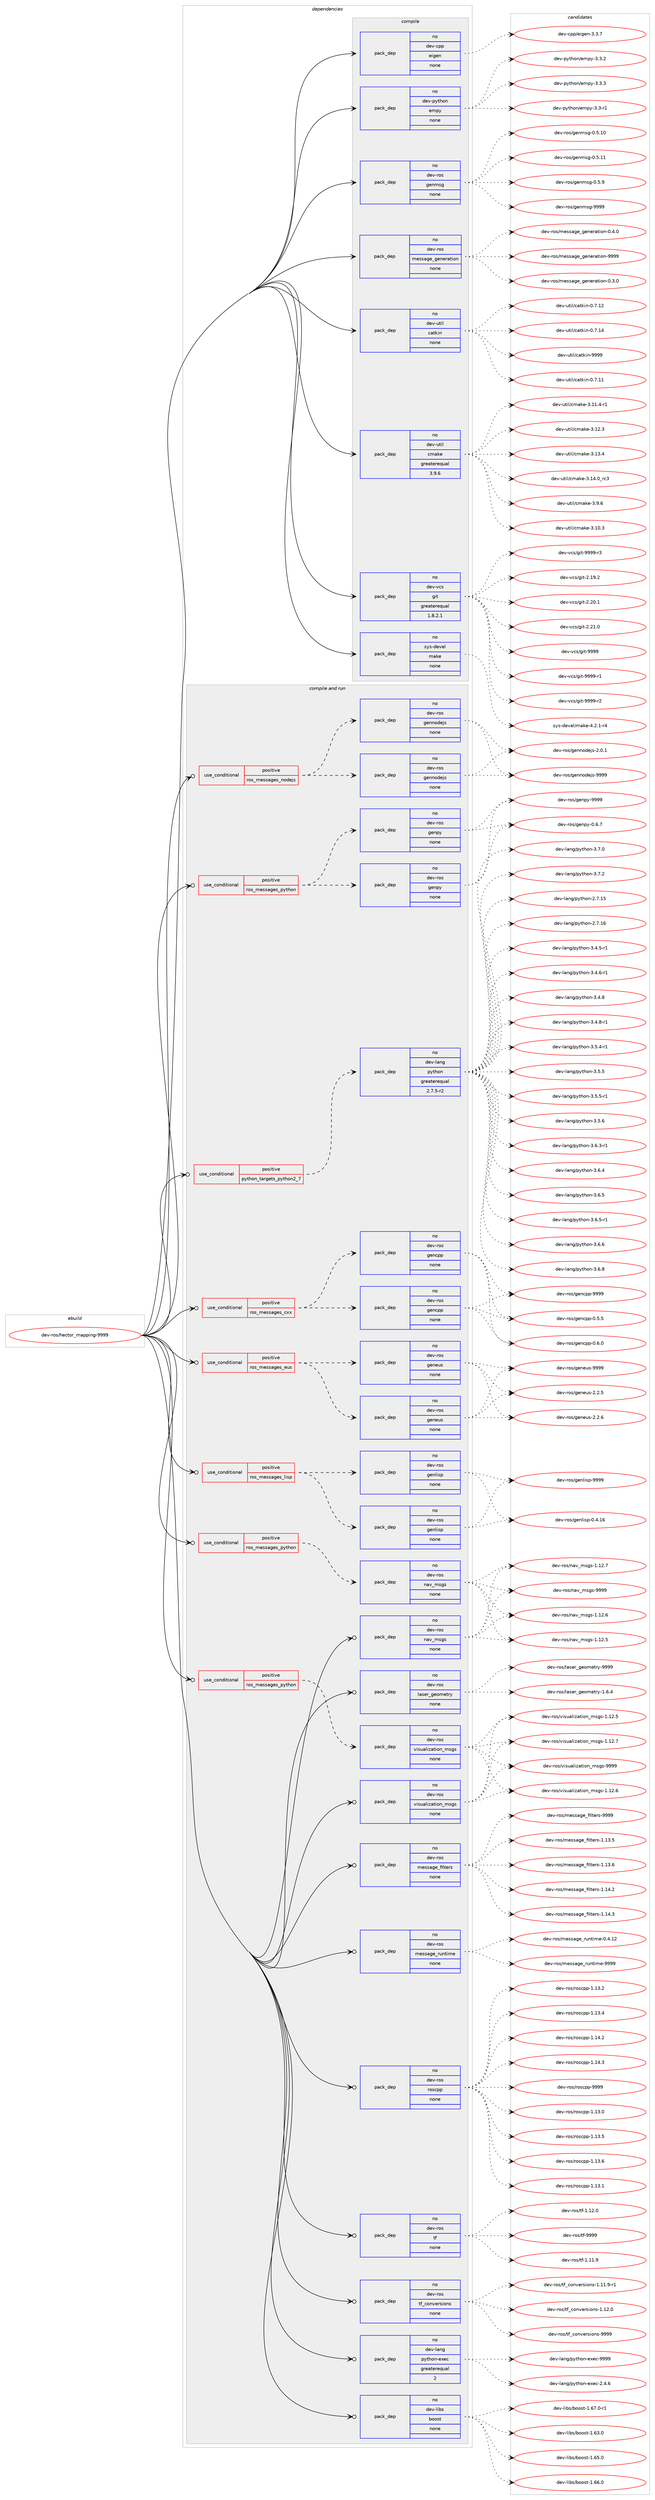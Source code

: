 digraph prolog {

# *************
# Graph options
# *************

newrank=true;
concentrate=true;
compound=true;
graph [rankdir=LR,fontname=Helvetica,fontsize=10,ranksep=1.5];#, ranksep=2.5, nodesep=0.2];
edge  [arrowhead=vee];
node  [fontname=Helvetica,fontsize=10];

# **********
# The ebuild
# **********

subgraph cluster_leftcol {
color=gray;
rank=same;
label=<<i>ebuild</i>>;
id [label="dev-ros/hector_mapping-9999", color=red, width=4, href="../dev-ros/hector_mapping-9999.svg"];
}

# ****************
# The dependencies
# ****************

subgraph cluster_midcol {
color=gray;
label=<<i>dependencies</i>>;
subgraph cluster_compile {
fillcolor="#eeeeee";
style=filled;
label=<<i>compile</i>>;
subgraph pack1045070 {
dependency1457107 [label=<<TABLE BORDER="0" CELLBORDER="1" CELLSPACING="0" CELLPADDING="4" WIDTH="220"><TR><TD ROWSPAN="6" CELLPADDING="30">pack_dep</TD></TR><TR><TD WIDTH="110">no</TD></TR><TR><TD>dev-cpp</TD></TR><TR><TD>eigen</TD></TR><TR><TD>none</TD></TR><TR><TD></TD></TR></TABLE>>, shape=none, color=blue];
}
id:e -> dependency1457107:w [weight=20,style="solid",arrowhead="vee"];
subgraph pack1045071 {
dependency1457108 [label=<<TABLE BORDER="0" CELLBORDER="1" CELLSPACING="0" CELLPADDING="4" WIDTH="220"><TR><TD ROWSPAN="6" CELLPADDING="30">pack_dep</TD></TR><TR><TD WIDTH="110">no</TD></TR><TR><TD>dev-python</TD></TR><TR><TD>empy</TD></TR><TR><TD>none</TD></TR><TR><TD></TD></TR></TABLE>>, shape=none, color=blue];
}
id:e -> dependency1457108:w [weight=20,style="solid",arrowhead="vee"];
subgraph pack1045072 {
dependency1457109 [label=<<TABLE BORDER="0" CELLBORDER="1" CELLSPACING="0" CELLPADDING="4" WIDTH="220"><TR><TD ROWSPAN="6" CELLPADDING="30">pack_dep</TD></TR><TR><TD WIDTH="110">no</TD></TR><TR><TD>dev-ros</TD></TR><TR><TD>genmsg</TD></TR><TR><TD>none</TD></TR><TR><TD></TD></TR></TABLE>>, shape=none, color=blue];
}
id:e -> dependency1457109:w [weight=20,style="solid",arrowhead="vee"];
subgraph pack1045073 {
dependency1457110 [label=<<TABLE BORDER="0" CELLBORDER="1" CELLSPACING="0" CELLPADDING="4" WIDTH="220"><TR><TD ROWSPAN="6" CELLPADDING="30">pack_dep</TD></TR><TR><TD WIDTH="110">no</TD></TR><TR><TD>dev-ros</TD></TR><TR><TD>message_generation</TD></TR><TR><TD>none</TD></TR><TR><TD></TD></TR></TABLE>>, shape=none, color=blue];
}
id:e -> dependency1457110:w [weight=20,style="solid",arrowhead="vee"];
subgraph pack1045074 {
dependency1457111 [label=<<TABLE BORDER="0" CELLBORDER="1" CELLSPACING="0" CELLPADDING="4" WIDTH="220"><TR><TD ROWSPAN="6" CELLPADDING="30">pack_dep</TD></TR><TR><TD WIDTH="110">no</TD></TR><TR><TD>dev-util</TD></TR><TR><TD>catkin</TD></TR><TR><TD>none</TD></TR><TR><TD></TD></TR></TABLE>>, shape=none, color=blue];
}
id:e -> dependency1457111:w [weight=20,style="solid",arrowhead="vee"];
subgraph pack1045075 {
dependency1457112 [label=<<TABLE BORDER="0" CELLBORDER="1" CELLSPACING="0" CELLPADDING="4" WIDTH="220"><TR><TD ROWSPAN="6" CELLPADDING="30">pack_dep</TD></TR><TR><TD WIDTH="110">no</TD></TR><TR><TD>dev-util</TD></TR><TR><TD>cmake</TD></TR><TR><TD>greaterequal</TD></TR><TR><TD>3.9.6</TD></TR></TABLE>>, shape=none, color=blue];
}
id:e -> dependency1457112:w [weight=20,style="solid",arrowhead="vee"];
subgraph pack1045076 {
dependency1457113 [label=<<TABLE BORDER="0" CELLBORDER="1" CELLSPACING="0" CELLPADDING="4" WIDTH="220"><TR><TD ROWSPAN="6" CELLPADDING="30">pack_dep</TD></TR><TR><TD WIDTH="110">no</TD></TR><TR><TD>dev-vcs</TD></TR><TR><TD>git</TD></TR><TR><TD>greaterequal</TD></TR><TR><TD>1.8.2.1</TD></TR></TABLE>>, shape=none, color=blue];
}
id:e -> dependency1457113:w [weight=20,style="solid",arrowhead="vee"];
subgraph pack1045077 {
dependency1457114 [label=<<TABLE BORDER="0" CELLBORDER="1" CELLSPACING="0" CELLPADDING="4" WIDTH="220"><TR><TD ROWSPAN="6" CELLPADDING="30">pack_dep</TD></TR><TR><TD WIDTH="110">no</TD></TR><TR><TD>sys-devel</TD></TR><TR><TD>make</TD></TR><TR><TD>none</TD></TR><TR><TD></TD></TR></TABLE>>, shape=none, color=blue];
}
id:e -> dependency1457114:w [weight=20,style="solid",arrowhead="vee"];
}
subgraph cluster_compileandrun {
fillcolor="#eeeeee";
style=filled;
label=<<i>compile and run</i>>;
subgraph cond388647 {
dependency1457115 [label=<<TABLE BORDER="0" CELLBORDER="1" CELLSPACING="0" CELLPADDING="4"><TR><TD ROWSPAN="3" CELLPADDING="10">use_conditional</TD></TR><TR><TD>positive</TD></TR><TR><TD>python_targets_python2_7</TD></TR></TABLE>>, shape=none, color=red];
subgraph pack1045078 {
dependency1457116 [label=<<TABLE BORDER="0" CELLBORDER="1" CELLSPACING="0" CELLPADDING="4" WIDTH="220"><TR><TD ROWSPAN="6" CELLPADDING="30">pack_dep</TD></TR><TR><TD WIDTH="110">no</TD></TR><TR><TD>dev-lang</TD></TR><TR><TD>python</TD></TR><TR><TD>greaterequal</TD></TR><TR><TD>2.7.5-r2</TD></TR></TABLE>>, shape=none, color=blue];
}
dependency1457115:e -> dependency1457116:w [weight=20,style="dashed",arrowhead="vee"];
}
id:e -> dependency1457115:w [weight=20,style="solid",arrowhead="odotvee"];
subgraph cond388648 {
dependency1457117 [label=<<TABLE BORDER="0" CELLBORDER="1" CELLSPACING="0" CELLPADDING="4"><TR><TD ROWSPAN="3" CELLPADDING="10">use_conditional</TD></TR><TR><TD>positive</TD></TR><TR><TD>ros_messages_cxx</TD></TR></TABLE>>, shape=none, color=red];
subgraph pack1045079 {
dependency1457118 [label=<<TABLE BORDER="0" CELLBORDER="1" CELLSPACING="0" CELLPADDING="4" WIDTH="220"><TR><TD ROWSPAN="6" CELLPADDING="30">pack_dep</TD></TR><TR><TD WIDTH="110">no</TD></TR><TR><TD>dev-ros</TD></TR><TR><TD>gencpp</TD></TR><TR><TD>none</TD></TR><TR><TD></TD></TR></TABLE>>, shape=none, color=blue];
}
dependency1457117:e -> dependency1457118:w [weight=20,style="dashed",arrowhead="vee"];
subgraph pack1045080 {
dependency1457119 [label=<<TABLE BORDER="0" CELLBORDER="1" CELLSPACING="0" CELLPADDING="4" WIDTH="220"><TR><TD ROWSPAN="6" CELLPADDING="30">pack_dep</TD></TR><TR><TD WIDTH="110">no</TD></TR><TR><TD>dev-ros</TD></TR><TR><TD>gencpp</TD></TR><TR><TD>none</TD></TR><TR><TD></TD></TR></TABLE>>, shape=none, color=blue];
}
dependency1457117:e -> dependency1457119:w [weight=20,style="dashed",arrowhead="vee"];
}
id:e -> dependency1457117:w [weight=20,style="solid",arrowhead="odotvee"];
subgraph cond388649 {
dependency1457120 [label=<<TABLE BORDER="0" CELLBORDER="1" CELLSPACING="0" CELLPADDING="4"><TR><TD ROWSPAN="3" CELLPADDING="10">use_conditional</TD></TR><TR><TD>positive</TD></TR><TR><TD>ros_messages_eus</TD></TR></TABLE>>, shape=none, color=red];
subgraph pack1045081 {
dependency1457121 [label=<<TABLE BORDER="0" CELLBORDER="1" CELLSPACING="0" CELLPADDING="4" WIDTH="220"><TR><TD ROWSPAN="6" CELLPADDING="30">pack_dep</TD></TR><TR><TD WIDTH="110">no</TD></TR><TR><TD>dev-ros</TD></TR><TR><TD>geneus</TD></TR><TR><TD>none</TD></TR><TR><TD></TD></TR></TABLE>>, shape=none, color=blue];
}
dependency1457120:e -> dependency1457121:w [weight=20,style="dashed",arrowhead="vee"];
subgraph pack1045082 {
dependency1457122 [label=<<TABLE BORDER="0" CELLBORDER="1" CELLSPACING="0" CELLPADDING="4" WIDTH="220"><TR><TD ROWSPAN="6" CELLPADDING="30">pack_dep</TD></TR><TR><TD WIDTH="110">no</TD></TR><TR><TD>dev-ros</TD></TR><TR><TD>geneus</TD></TR><TR><TD>none</TD></TR><TR><TD></TD></TR></TABLE>>, shape=none, color=blue];
}
dependency1457120:e -> dependency1457122:w [weight=20,style="dashed",arrowhead="vee"];
}
id:e -> dependency1457120:w [weight=20,style="solid",arrowhead="odotvee"];
subgraph cond388650 {
dependency1457123 [label=<<TABLE BORDER="0" CELLBORDER="1" CELLSPACING="0" CELLPADDING="4"><TR><TD ROWSPAN="3" CELLPADDING="10">use_conditional</TD></TR><TR><TD>positive</TD></TR><TR><TD>ros_messages_lisp</TD></TR></TABLE>>, shape=none, color=red];
subgraph pack1045083 {
dependency1457124 [label=<<TABLE BORDER="0" CELLBORDER="1" CELLSPACING="0" CELLPADDING="4" WIDTH="220"><TR><TD ROWSPAN="6" CELLPADDING="30">pack_dep</TD></TR><TR><TD WIDTH="110">no</TD></TR><TR><TD>dev-ros</TD></TR><TR><TD>genlisp</TD></TR><TR><TD>none</TD></TR><TR><TD></TD></TR></TABLE>>, shape=none, color=blue];
}
dependency1457123:e -> dependency1457124:w [weight=20,style="dashed",arrowhead="vee"];
subgraph pack1045084 {
dependency1457125 [label=<<TABLE BORDER="0" CELLBORDER="1" CELLSPACING="0" CELLPADDING="4" WIDTH="220"><TR><TD ROWSPAN="6" CELLPADDING="30">pack_dep</TD></TR><TR><TD WIDTH="110">no</TD></TR><TR><TD>dev-ros</TD></TR><TR><TD>genlisp</TD></TR><TR><TD>none</TD></TR><TR><TD></TD></TR></TABLE>>, shape=none, color=blue];
}
dependency1457123:e -> dependency1457125:w [weight=20,style="dashed",arrowhead="vee"];
}
id:e -> dependency1457123:w [weight=20,style="solid",arrowhead="odotvee"];
subgraph cond388651 {
dependency1457126 [label=<<TABLE BORDER="0" CELLBORDER="1" CELLSPACING="0" CELLPADDING="4"><TR><TD ROWSPAN="3" CELLPADDING="10">use_conditional</TD></TR><TR><TD>positive</TD></TR><TR><TD>ros_messages_nodejs</TD></TR></TABLE>>, shape=none, color=red];
subgraph pack1045085 {
dependency1457127 [label=<<TABLE BORDER="0" CELLBORDER="1" CELLSPACING="0" CELLPADDING="4" WIDTH="220"><TR><TD ROWSPAN="6" CELLPADDING="30">pack_dep</TD></TR><TR><TD WIDTH="110">no</TD></TR><TR><TD>dev-ros</TD></TR><TR><TD>gennodejs</TD></TR><TR><TD>none</TD></TR><TR><TD></TD></TR></TABLE>>, shape=none, color=blue];
}
dependency1457126:e -> dependency1457127:w [weight=20,style="dashed",arrowhead="vee"];
subgraph pack1045086 {
dependency1457128 [label=<<TABLE BORDER="0" CELLBORDER="1" CELLSPACING="0" CELLPADDING="4" WIDTH="220"><TR><TD ROWSPAN="6" CELLPADDING="30">pack_dep</TD></TR><TR><TD WIDTH="110">no</TD></TR><TR><TD>dev-ros</TD></TR><TR><TD>gennodejs</TD></TR><TR><TD>none</TD></TR><TR><TD></TD></TR></TABLE>>, shape=none, color=blue];
}
dependency1457126:e -> dependency1457128:w [weight=20,style="dashed",arrowhead="vee"];
}
id:e -> dependency1457126:w [weight=20,style="solid",arrowhead="odotvee"];
subgraph cond388652 {
dependency1457129 [label=<<TABLE BORDER="0" CELLBORDER="1" CELLSPACING="0" CELLPADDING="4"><TR><TD ROWSPAN="3" CELLPADDING="10">use_conditional</TD></TR><TR><TD>positive</TD></TR><TR><TD>ros_messages_python</TD></TR></TABLE>>, shape=none, color=red];
subgraph pack1045087 {
dependency1457130 [label=<<TABLE BORDER="0" CELLBORDER="1" CELLSPACING="0" CELLPADDING="4" WIDTH="220"><TR><TD ROWSPAN="6" CELLPADDING="30">pack_dep</TD></TR><TR><TD WIDTH="110">no</TD></TR><TR><TD>dev-ros</TD></TR><TR><TD>genpy</TD></TR><TR><TD>none</TD></TR><TR><TD></TD></TR></TABLE>>, shape=none, color=blue];
}
dependency1457129:e -> dependency1457130:w [weight=20,style="dashed",arrowhead="vee"];
subgraph pack1045088 {
dependency1457131 [label=<<TABLE BORDER="0" CELLBORDER="1" CELLSPACING="0" CELLPADDING="4" WIDTH="220"><TR><TD ROWSPAN="6" CELLPADDING="30">pack_dep</TD></TR><TR><TD WIDTH="110">no</TD></TR><TR><TD>dev-ros</TD></TR><TR><TD>genpy</TD></TR><TR><TD>none</TD></TR><TR><TD></TD></TR></TABLE>>, shape=none, color=blue];
}
dependency1457129:e -> dependency1457131:w [weight=20,style="dashed",arrowhead="vee"];
}
id:e -> dependency1457129:w [weight=20,style="solid",arrowhead="odotvee"];
subgraph cond388653 {
dependency1457132 [label=<<TABLE BORDER="0" CELLBORDER="1" CELLSPACING="0" CELLPADDING="4"><TR><TD ROWSPAN="3" CELLPADDING="10">use_conditional</TD></TR><TR><TD>positive</TD></TR><TR><TD>ros_messages_python</TD></TR></TABLE>>, shape=none, color=red];
subgraph pack1045089 {
dependency1457133 [label=<<TABLE BORDER="0" CELLBORDER="1" CELLSPACING="0" CELLPADDING="4" WIDTH="220"><TR><TD ROWSPAN="6" CELLPADDING="30">pack_dep</TD></TR><TR><TD WIDTH="110">no</TD></TR><TR><TD>dev-ros</TD></TR><TR><TD>nav_msgs</TD></TR><TR><TD>none</TD></TR><TR><TD></TD></TR></TABLE>>, shape=none, color=blue];
}
dependency1457132:e -> dependency1457133:w [weight=20,style="dashed",arrowhead="vee"];
}
id:e -> dependency1457132:w [weight=20,style="solid",arrowhead="odotvee"];
subgraph cond388654 {
dependency1457134 [label=<<TABLE BORDER="0" CELLBORDER="1" CELLSPACING="0" CELLPADDING="4"><TR><TD ROWSPAN="3" CELLPADDING="10">use_conditional</TD></TR><TR><TD>positive</TD></TR><TR><TD>ros_messages_python</TD></TR></TABLE>>, shape=none, color=red];
subgraph pack1045090 {
dependency1457135 [label=<<TABLE BORDER="0" CELLBORDER="1" CELLSPACING="0" CELLPADDING="4" WIDTH="220"><TR><TD ROWSPAN="6" CELLPADDING="30">pack_dep</TD></TR><TR><TD WIDTH="110">no</TD></TR><TR><TD>dev-ros</TD></TR><TR><TD>visualization_msgs</TD></TR><TR><TD>none</TD></TR><TR><TD></TD></TR></TABLE>>, shape=none, color=blue];
}
dependency1457134:e -> dependency1457135:w [weight=20,style="dashed",arrowhead="vee"];
}
id:e -> dependency1457134:w [weight=20,style="solid",arrowhead="odotvee"];
subgraph pack1045091 {
dependency1457136 [label=<<TABLE BORDER="0" CELLBORDER="1" CELLSPACING="0" CELLPADDING="4" WIDTH="220"><TR><TD ROWSPAN="6" CELLPADDING="30">pack_dep</TD></TR><TR><TD WIDTH="110">no</TD></TR><TR><TD>dev-lang</TD></TR><TR><TD>python-exec</TD></TR><TR><TD>greaterequal</TD></TR><TR><TD>2</TD></TR></TABLE>>, shape=none, color=blue];
}
id:e -> dependency1457136:w [weight=20,style="solid",arrowhead="odotvee"];
subgraph pack1045092 {
dependency1457137 [label=<<TABLE BORDER="0" CELLBORDER="1" CELLSPACING="0" CELLPADDING="4" WIDTH="220"><TR><TD ROWSPAN="6" CELLPADDING="30">pack_dep</TD></TR><TR><TD WIDTH="110">no</TD></TR><TR><TD>dev-libs</TD></TR><TR><TD>boost</TD></TR><TR><TD>none</TD></TR><TR><TD></TD></TR></TABLE>>, shape=none, color=blue];
}
id:e -> dependency1457137:w [weight=20,style="solid",arrowhead="odotvee"];
subgraph pack1045093 {
dependency1457138 [label=<<TABLE BORDER="0" CELLBORDER="1" CELLSPACING="0" CELLPADDING="4" WIDTH="220"><TR><TD ROWSPAN="6" CELLPADDING="30">pack_dep</TD></TR><TR><TD WIDTH="110">no</TD></TR><TR><TD>dev-ros</TD></TR><TR><TD>laser_geometry</TD></TR><TR><TD>none</TD></TR><TR><TD></TD></TR></TABLE>>, shape=none, color=blue];
}
id:e -> dependency1457138:w [weight=20,style="solid",arrowhead="odotvee"];
subgraph pack1045094 {
dependency1457139 [label=<<TABLE BORDER="0" CELLBORDER="1" CELLSPACING="0" CELLPADDING="4" WIDTH="220"><TR><TD ROWSPAN="6" CELLPADDING="30">pack_dep</TD></TR><TR><TD WIDTH="110">no</TD></TR><TR><TD>dev-ros</TD></TR><TR><TD>message_filters</TD></TR><TR><TD>none</TD></TR><TR><TD></TD></TR></TABLE>>, shape=none, color=blue];
}
id:e -> dependency1457139:w [weight=20,style="solid",arrowhead="odotvee"];
subgraph pack1045095 {
dependency1457140 [label=<<TABLE BORDER="0" CELLBORDER="1" CELLSPACING="0" CELLPADDING="4" WIDTH="220"><TR><TD ROWSPAN="6" CELLPADDING="30">pack_dep</TD></TR><TR><TD WIDTH="110">no</TD></TR><TR><TD>dev-ros</TD></TR><TR><TD>message_runtime</TD></TR><TR><TD>none</TD></TR><TR><TD></TD></TR></TABLE>>, shape=none, color=blue];
}
id:e -> dependency1457140:w [weight=20,style="solid",arrowhead="odotvee"];
subgraph pack1045096 {
dependency1457141 [label=<<TABLE BORDER="0" CELLBORDER="1" CELLSPACING="0" CELLPADDING="4" WIDTH="220"><TR><TD ROWSPAN="6" CELLPADDING="30">pack_dep</TD></TR><TR><TD WIDTH="110">no</TD></TR><TR><TD>dev-ros</TD></TR><TR><TD>nav_msgs</TD></TR><TR><TD>none</TD></TR><TR><TD></TD></TR></TABLE>>, shape=none, color=blue];
}
id:e -> dependency1457141:w [weight=20,style="solid",arrowhead="odotvee"];
subgraph pack1045097 {
dependency1457142 [label=<<TABLE BORDER="0" CELLBORDER="1" CELLSPACING="0" CELLPADDING="4" WIDTH="220"><TR><TD ROWSPAN="6" CELLPADDING="30">pack_dep</TD></TR><TR><TD WIDTH="110">no</TD></TR><TR><TD>dev-ros</TD></TR><TR><TD>roscpp</TD></TR><TR><TD>none</TD></TR><TR><TD></TD></TR></TABLE>>, shape=none, color=blue];
}
id:e -> dependency1457142:w [weight=20,style="solid",arrowhead="odotvee"];
subgraph pack1045098 {
dependency1457143 [label=<<TABLE BORDER="0" CELLBORDER="1" CELLSPACING="0" CELLPADDING="4" WIDTH="220"><TR><TD ROWSPAN="6" CELLPADDING="30">pack_dep</TD></TR><TR><TD WIDTH="110">no</TD></TR><TR><TD>dev-ros</TD></TR><TR><TD>tf</TD></TR><TR><TD>none</TD></TR><TR><TD></TD></TR></TABLE>>, shape=none, color=blue];
}
id:e -> dependency1457143:w [weight=20,style="solid",arrowhead="odotvee"];
subgraph pack1045099 {
dependency1457144 [label=<<TABLE BORDER="0" CELLBORDER="1" CELLSPACING="0" CELLPADDING="4" WIDTH="220"><TR><TD ROWSPAN="6" CELLPADDING="30">pack_dep</TD></TR><TR><TD WIDTH="110">no</TD></TR><TR><TD>dev-ros</TD></TR><TR><TD>tf_conversions</TD></TR><TR><TD>none</TD></TR><TR><TD></TD></TR></TABLE>>, shape=none, color=blue];
}
id:e -> dependency1457144:w [weight=20,style="solid",arrowhead="odotvee"];
subgraph pack1045100 {
dependency1457145 [label=<<TABLE BORDER="0" CELLBORDER="1" CELLSPACING="0" CELLPADDING="4" WIDTH="220"><TR><TD ROWSPAN="6" CELLPADDING="30">pack_dep</TD></TR><TR><TD WIDTH="110">no</TD></TR><TR><TD>dev-ros</TD></TR><TR><TD>visualization_msgs</TD></TR><TR><TD>none</TD></TR><TR><TD></TD></TR></TABLE>>, shape=none, color=blue];
}
id:e -> dependency1457145:w [weight=20,style="solid",arrowhead="odotvee"];
}
subgraph cluster_run {
fillcolor="#eeeeee";
style=filled;
label=<<i>run</i>>;
}
}

# **************
# The candidates
# **************

subgraph cluster_choices {
rank=same;
color=gray;
label=<<i>candidates</i>>;

subgraph choice1045070 {
color=black;
nodesep=1;
choice100101118459911211247101105103101110455146514655 [label="dev-cpp/eigen-3.3.7", color=red, width=4,href="../dev-cpp/eigen-3.3.7.svg"];
dependency1457107:e -> choice100101118459911211247101105103101110455146514655:w [style=dotted,weight="100"];
}
subgraph choice1045071 {
color=black;
nodesep=1;
choice1001011184511212111610411111047101109112121455146514511449 [label="dev-python/empy-3.3-r1", color=red, width=4,href="../dev-python/empy-3.3-r1.svg"];
choice1001011184511212111610411111047101109112121455146514650 [label="dev-python/empy-3.3.2", color=red, width=4,href="../dev-python/empy-3.3.2.svg"];
choice1001011184511212111610411111047101109112121455146514651 [label="dev-python/empy-3.3.3", color=red, width=4,href="../dev-python/empy-3.3.3.svg"];
dependency1457108:e -> choice1001011184511212111610411111047101109112121455146514511449:w [style=dotted,weight="100"];
dependency1457108:e -> choice1001011184511212111610411111047101109112121455146514650:w [style=dotted,weight="100"];
dependency1457108:e -> choice1001011184511212111610411111047101109112121455146514651:w [style=dotted,weight="100"];
}
subgraph choice1045072 {
color=black;
nodesep=1;
choice100101118451141111154710310111010911510345484653464948 [label="dev-ros/genmsg-0.5.10", color=red, width=4,href="../dev-ros/genmsg-0.5.10.svg"];
choice100101118451141111154710310111010911510345484653464949 [label="dev-ros/genmsg-0.5.11", color=red, width=4,href="../dev-ros/genmsg-0.5.11.svg"];
choice1001011184511411111547103101110109115103454846534657 [label="dev-ros/genmsg-0.5.9", color=red, width=4,href="../dev-ros/genmsg-0.5.9.svg"];
choice10010111845114111115471031011101091151034557575757 [label="dev-ros/genmsg-9999", color=red, width=4,href="../dev-ros/genmsg-9999.svg"];
dependency1457109:e -> choice100101118451141111154710310111010911510345484653464948:w [style=dotted,weight="100"];
dependency1457109:e -> choice100101118451141111154710310111010911510345484653464949:w [style=dotted,weight="100"];
dependency1457109:e -> choice1001011184511411111547103101110109115103454846534657:w [style=dotted,weight="100"];
dependency1457109:e -> choice10010111845114111115471031011101091151034557575757:w [style=dotted,weight="100"];
}
subgraph choice1045073 {
color=black;
nodesep=1;
choice1001011184511411111547109101115115971031019510310111010111497116105111110454846514648 [label="dev-ros/message_generation-0.3.0", color=red, width=4,href="../dev-ros/message_generation-0.3.0.svg"];
choice1001011184511411111547109101115115971031019510310111010111497116105111110454846524648 [label="dev-ros/message_generation-0.4.0", color=red, width=4,href="../dev-ros/message_generation-0.4.0.svg"];
choice10010111845114111115471091011151159710310195103101110101114971161051111104557575757 [label="dev-ros/message_generation-9999", color=red, width=4,href="../dev-ros/message_generation-9999.svg"];
dependency1457110:e -> choice1001011184511411111547109101115115971031019510310111010111497116105111110454846514648:w [style=dotted,weight="100"];
dependency1457110:e -> choice1001011184511411111547109101115115971031019510310111010111497116105111110454846524648:w [style=dotted,weight="100"];
dependency1457110:e -> choice10010111845114111115471091011151159710310195103101110101114971161051111104557575757:w [style=dotted,weight="100"];
}
subgraph choice1045074 {
color=black;
nodesep=1;
choice1001011184511711610510847999711610710511045484655464949 [label="dev-util/catkin-0.7.11", color=red, width=4,href="../dev-util/catkin-0.7.11.svg"];
choice1001011184511711610510847999711610710511045484655464950 [label="dev-util/catkin-0.7.12", color=red, width=4,href="../dev-util/catkin-0.7.12.svg"];
choice1001011184511711610510847999711610710511045484655464952 [label="dev-util/catkin-0.7.14", color=red, width=4,href="../dev-util/catkin-0.7.14.svg"];
choice100101118451171161051084799971161071051104557575757 [label="dev-util/catkin-9999", color=red, width=4,href="../dev-util/catkin-9999.svg"];
dependency1457111:e -> choice1001011184511711610510847999711610710511045484655464949:w [style=dotted,weight="100"];
dependency1457111:e -> choice1001011184511711610510847999711610710511045484655464950:w [style=dotted,weight="100"];
dependency1457111:e -> choice1001011184511711610510847999711610710511045484655464952:w [style=dotted,weight="100"];
dependency1457111:e -> choice100101118451171161051084799971161071051104557575757:w [style=dotted,weight="100"];
}
subgraph choice1045075 {
color=black;
nodesep=1;
choice1001011184511711610510847991099710710145514649484651 [label="dev-util/cmake-3.10.3", color=red, width=4,href="../dev-util/cmake-3.10.3.svg"];
choice10010111845117116105108479910997107101455146494946524511449 [label="dev-util/cmake-3.11.4-r1", color=red, width=4,href="../dev-util/cmake-3.11.4-r1.svg"];
choice1001011184511711610510847991099710710145514649504651 [label="dev-util/cmake-3.12.3", color=red, width=4,href="../dev-util/cmake-3.12.3.svg"];
choice1001011184511711610510847991099710710145514649514652 [label="dev-util/cmake-3.13.4", color=red, width=4,href="../dev-util/cmake-3.13.4.svg"];
choice1001011184511711610510847991099710710145514649524648951149951 [label="dev-util/cmake-3.14.0_rc3", color=red, width=4,href="../dev-util/cmake-3.14.0_rc3.svg"];
choice10010111845117116105108479910997107101455146574654 [label="dev-util/cmake-3.9.6", color=red, width=4,href="../dev-util/cmake-3.9.6.svg"];
dependency1457112:e -> choice1001011184511711610510847991099710710145514649484651:w [style=dotted,weight="100"];
dependency1457112:e -> choice10010111845117116105108479910997107101455146494946524511449:w [style=dotted,weight="100"];
dependency1457112:e -> choice1001011184511711610510847991099710710145514649504651:w [style=dotted,weight="100"];
dependency1457112:e -> choice1001011184511711610510847991099710710145514649514652:w [style=dotted,weight="100"];
dependency1457112:e -> choice1001011184511711610510847991099710710145514649524648951149951:w [style=dotted,weight="100"];
dependency1457112:e -> choice10010111845117116105108479910997107101455146574654:w [style=dotted,weight="100"];
}
subgraph choice1045076 {
color=black;
nodesep=1;
choice10010111845118991154710310511645504649574650 [label="dev-vcs/git-2.19.2", color=red, width=4,href="../dev-vcs/git-2.19.2.svg"];
choice10010111845118991154710310511645504650484649 [label="dev-vcs/git-2.20.1", color=red, width=4,href="../dev-vcs/git-2.20.1.svg"];
choice10010111845118991154710310511645504650494648 [label="dev-vcs/git-2.21.0", color=red, width=4,href="../dev-vcs/git-2.21.0.svg"];
choice1001011184511899115471031051164557575757 [label="dev-vcs/git-9999", color=red, width=4,href="../dev-vcs/git-9999.svg"];
choice10010111845118991154710310511645575757574511449 [label="dev-vcs/git-9999-r1", color=red, width=4,href="../dev-vcs/git-9999-r1.svg"];
choice10010111845118991154710310511645575757574511450 [label="dev-vcs/git-9999-r2", color=red, width=4,href="../dev-vcs/git-9999-r2.svg"];
choice10010111845118991154710310511645575757574511451 [label="dev-vcs/git-9999-r3", color=red, width=4,href="../dev-vcs/git-9999-r3.svg"];
dependency1457113:e -> choice10010111845118991154710310511645504649574650:w [style=dotted,weight="100"];
dependency1457113:e -> choice10010111845118991154710310511645504650484649:w [style=dotted,weight="100"];
dependency1457113:e -> choice10010111845118991154710310511645504650494648:w [style=dotted,weight="100"];
dependency1457113:e -> choice1001011184511899115471031051164557575757:w [style=dotted,weight="100"];
dependency1457113:e -> choice10010111845118991154710310511645575757574511449:w [style=dotted,weight="100"];
dependency1457113:e -> choice10010111845118991154710310511645575757574511450:w [style=dotted,weight="100"];
dependency1457113:e -> choice10010111845118991154710310511645575757574511451:w [style=dotted,weight="100"];
}
subgraph choice1045077 {
color=black;
nodesep=1;
choice1151211154510010111810110847109971071014552465046494511452 [label="sys-devel/make-4.2.1-r4", color=red, width=4,href="../sys-devel/make-4.2.1-r4.svg"];
dependency1457114:e -> choice1151211154510010111810110847109971071014552465046494511452:w [style=dotted,weight="100"];
}
subgraph choice1045078 {
color=black;
nodesep=1;
choice10010111845108971101034711212111610411111045504655464953 [label="dev-lang/python-2.7.15", color=red, width=4,href="../dev-lang/python-2.7.15.svg"];
choice10010111845108971101034711212111610411111045504655464954 [label="dev-lang/python-2.7.16", color=red, width=4,href="../dev-lang/python-2.7.16.svg"];
choice1001011184510897110103471121211161041111104551465246534511449 [label="dev-lang/python-3.4.5-r1", color=red, width=4,href="../dev-lang/python-3.4.5-r1.svg"];
choice1001011184510897110103471121211161041111104551465246544511449 [label="dev-lang/python-3.4.6-r1", color=red, width=4,href="../dev-lang/python-3.4.6-r1.svg"];
choice100101118451089711010347112121116104111110455146524656 [label="dev-lang/python-3.4.8", color=red, width=4,href="../dev-lang/python-3.4.8.svg"];
choice1001011184510897110103471121211161041111104551465246564511449 [label="dev-lang/python-3.4.8-r1", color=red, width=4,href="../dev-lang/python-3.4.8-r1.svg"];
choice1001011184510897110103471121211161041111104551465346524511449 [label="dev-lang/python-3.5.4-r1", color=red, width=4,href="../dev-lang/python-3.5.4-r1.svg"];
choice100101118451089711010347112121116104111110455146534653 [label="dev-lang/python-3.5.5", color=red, width=4,href="../dev-lang/python-3.5.5.svg"];
choice1001011184510897110103471121211161041111104551465346534511449 [label="dev-lang/python-3.5.5-r1", color=red, width=4,href="../dev-lang/python-3.5.5-r1.svg"];
choice100101118451089711010347112121116104111110455146534654 [label="dev-lang/python-3.5.6", color=red, width=4,href="../dev-lang/python-3.5.6.svg"];
choice1001011184510897110103471121211161041111104551465446514511449 [label="dev-lang/python-3.6.3-r1", color=red, width=4,href="../dev-lang/python-3.6.3-r1.svg"];
choice100101118451089711010347112121116104111110455146544652 [label="dev-lang/python-3.6.4", color=red, width=4,href="../dev-lang/python-3.6.4.svg"];
choice100101118451089711010347112121116104111110455146544653 [label="dev-lang/python-3.6.5", color=red, width=4,href="../dev-lang/python-3.6.5.svg"];
choice1001011184510897110103471121211161041111104551465446534511449 [label="dev-lang/python-3.6.5-r1", color=red, width=4,href="../dev-lang/python-3.6.5-r1.svg"];
choice100101118451089711010347112121116104111110455146544654 [label="dev-lang/python-3.6.6", color=red, width=4,href="../dev-lang/python-3.6.6.svg"];
choice100101118451089711010347112121116104111110455146544656 [label="dev-lang/python-3.6.8", color=red, width=4,href="../dev-lang/python-3.6.8.svg"];
choice100101118451089711010347112121116104111110455146554648 [label="dev-lang/python-3.7.0", color=red, width=4,href="../dev-lang/python-3.7.0.svg"];
choice100101118451089711010347112121116104111110455146554650 [label="dev-lang/python-3.7.2", color=red, width=4,href="../dev-lang/python-3.7.2.svg"];
dependency1457116:e -> choice10010111845108971101034711212111610411111045504655464953:w [style=dotted,weight="100"];
dependency1457116:e -> choice10010111845108971101034711212111610411111045504655464954:w [style=dotted,weight="100"];
dependency1457116:e -> choice1001011184510897110103471121211161041111104551465246534511449:w [style=dotted,weight="100"];
dependency1457116:e -> choice1001011184510897110103471121211161041111104551465246544511449:w [style=dotted,weight="100"];
dependency1457116:e -> choice100101118451089711010347112121116104111110455146524656:w [style=dotted,weight="100"];
dependency1457116:e -> choice1001011184510897110103471121211161041111104551465246564511449:w [style=dotted,weight="100"];
dependency1457116:e -> choice1001011184510897110103471121211161041111104551465346524511449:w [style=dotted,weight="100"];
dependency1457116:e -> choice100101118451089711010347112121116104111110455146534653:w [style=dotted,weight="100"];
dependency1457116:e -> choice1001011184510897110103471121211161041111104551465346534511449:w [style=dotted,weight="100"];
dependency1457116:e -> choice100101118451089711010347112121116104111110455146534654:w [style=dotted,weight="100"];
dependency1457116:e -> choice1001011184510897110103471121211161041111104551465446514511449:w [style=dotted,weight="100"];
dependency1457116:e -> choice100101118451089711010347112121116104111110455146544652:w [style=dotted,weight="100"];
dependency1457116:e -> choice100101118451089711010347112121116104111110455146544653:w [style=dotted,weight="100"];
dependency1457116:e -> choice1001011184510897110103471121211161041111104551465446534511449:w [style=dotted,weight="100"];
dependency1457116:e -> choice100101118451089711010347112121116104111110455146544654:w [style=dotted,weight="100"];
dependency1457116:e -> choice100101118451089711010347112121116104111110455146544656:w [style=dotted,weight="100"];
dependency1457116:e -> choice100101118451089711010347112121116104111110455146554648:w [style=dotted,weight="100"];
dependency1457116:e -> choice100101118451089711010347112121116104111110455146554650:w [style=dotted,weight="100"];
}
subgraph choice1045079 {
color=black;
nodesep=1;
choice100101118451141111154710310111099112112454846534653 [label="dev-ros/gencpp-0.5.5", color=red, width=4,href="../dev-ros/gencpp-0.5.5.svg"];
choice100101118451141111154710310111099112112454846544648 [label="dev-ros/gencpp-0.6.0", color=red, width=4,href="../dev-ros/gencpp-0.6.0.svg"];
choice1001011184511411111547103101110991121124557575757 [label="dev-ros/gencpp-9999", color=red, width=4,href="../dev-ros/gencpp-9999.svg"];
dependency1457118:e -> choice100101118451141111154710310111099112112454846534653:w [style=dotted,weight="100"];
dependency1457118:e -> choice100101118451141111154710310111099112112454846544648:w [style=dotted,weight="100"];
dependency1457118:e -> choice1001011184511411111547103101110991121124557575757:w [style=dotted,weight="100"];
}
subgraph choice1045080 {
color=black;
nodesep=1;
choice100101118451141111154710310111099112112454846534653 [label="dev-ros/gencpp-0.5.5", color=red, width=4,href="../dev-ros/gencpp-0.5.5.svg"];
choice100101118451141111154710310111099112112454846544648 [label="dev-ros/gencpp-0.6.0", color=red, width=4,href="../dev-ros/gencpp-0.6.0.svg"];
choice1001011184511411111547103101110991121124557575757 [label="dev-ros/gencpp-9999", color=red, width=4,href="../dev-ros/gencpp-9999.svg"];
dependency1457119:e -> choice100101118451141111154710310111099112112454846534653:w [style=dotted,weight="100"];
dependency1457119:e -> choice100101118451141111154710310111099112112454846544648:w [style=dotted,weight="100"];
dependency1457119:e -> choice1001011184511411111547103101110991121124557575757:w [style=dotted,weight="100"];
}
subgraph choice1045081 {
color=black;
nodesep=1;
choice1001011184511411111547103101110101117115455046504653 [label="dev-ros/geneus-2.2.5", color=red, width=4,href="../dev-ros/geneus-2.2.5.svg"];
choice1001011184511411111547103101110101117115455046504654 [label="dev-ros/geneus-2.2.6", color=red, width=4,href="../dev-ros/geneus-2.2.6.svg"];
choice10010111845114111115471031011101011171154557575757 [label="dev-ros/geneus-9999", color=red, width=4,href="../dev-ros/geneus-9999.svg"];
dependency1457121:e -> choice1001011184511411111547103101110101117115455046504653:w [style=dotted,weight="100"];
dependency1457121:e -> choice1001011184511411111547103101110101117115455046504654:w [style=dotted,weight="100"];
dependency1457121:e -> choice10010111845114111115471031011101011171154557575757:w [style=dotted,weight="100"];
}
subgraph choice1045082 {
color=black;
nodesep=1;
choice1001011184511411111547103101110101117115455046504653 [label="dev-ros/geneus-2.2.5", color=red, width=4,href="../dev-ros/geneus-2.2.5.svg"];
choice1001011184511411111547103101110101117115455046504654 [label="dev-ros/geneus-2.2.6", color=red, width=4,href="../dev-ros/geneus-2.2.6.svg"];
choice10010111845114111115471031011101011171154557575757 [label="dev-ros/geneus-9999", color=red, width=4,href="../dev-ros/geneus-9999.svg"];
dependency1457122:e -> choice1001011184511411111547103101110101117115455046504653:w [style=dotted,weight="100"];
dependency1457122:e -> choice1001011184511411111547103101110101117115455046504654:w [style=dotted,weight="100"];
dependency1457122:e -> choice10010111845114111115471031011101011171154557575757:w [style=dotted,weight="100"];
}
subgraph choice1045083 {
color=black;
nodesep=1;
choice100101118451141111154710310111010810511511245484652464954 [label="dev-ros/genlisp-0.4.16", color=red, width=4,href="../dev-ros/genlisp-0.4.16.svg"];
choice10010111845114111115471031011101081051151124557575757 [label="dev-ros/genlisp-9999", color=red, width=4,href="../dev-ros/genlisp-9999.svg"];
dependency1457124:e -> choice100101118451141111154710310111010810511511245484652464954:w [style=dotted,weight="100"];
dependency1457124:e -> choice10010111845114111115471031011101081051151124557575757:w [style=dotted,weight="100"];
}
subgraph choice1045084 {
color=black;
nodesep=1;
choice100101118451141111154710310111010810511511245484652464954 [label="dev-ros/genlisp-0.4.16", color=red, width=4,href="../dev-ros/genlisp-0.4.16.svg"];
choice10010111845114111115471031011101081051151124557575757 [label="dev-ros/genlisp-9999", color=red, width=4,href="../dev-ros/genlisp-9999.svg"];
dependency1457125:e -> choice100101118451141111154710310111010810511511245484652464954:w [style=dotted,weight="100"];
dependency1457125:e -> choice10010111845114111115471031011101081051151124557575757:w [style=dotted,weight="100"];
}
subgraph choice1045085 {
color=black;
nodesep=1;
choice1001011184511411111547103101110110111100101106115455046484649 [label="dev-ros/gennodejs-2.0.1", color=red, width=4,href="../dev-ros/gennodejs-2.0.1.svg"];
choice10010111845114111115471031011101101111001011061154557575757 [label="dev-ros/gennodejs-9999", color=red, width=4,href="../dev-ros/gennodejs-9999.svg"];
dependency1457127:e -> choice1001011184511411111547103101110110111100101106115455046484649:w [style=dotted,weight="100"];
dependency1457127:e -> choice10010111845114111115471031011101101111001011061154557575757:w [style=dotted,weight="100"];
}
subgraph choice1045086 {
color=black;
nodesep=1;
choice1001011184511411111547103101110110111100101106115455046484649 [label="dev-ros/gennodejs-2.0.1", color=red, width=4,href="../dev-ros/gennodejs-2.0.1.svg"];
choice10010111845114111115471031011101101111001011061154557575757 [label="dev-ros/gennodejs-9999", color=red, width=4,href="../dev-ros/gennodejs-9999.svg"];
dependency1457128:e -> choice1001011184511411111547103101110110111100101106115455046484649:w [style=dotted,weight="100"];
dependency1457128:e -> choice10010111845114111115471031011101101111001011061154557575757:w [style=dotted,weight="100"];
}
subgraph choice1045087 {
color=black;
nodesep=1;
choice1001011184511411111547103101110112121454846544655 [label="dev-ros/genpy-0.6.7", color=red, width=4,href="../dev-ros/genpy-0.6.7.svg"];
choice10010111845114111115471031011101121214557575757 [label="dev-ros/genpy-9999", color=red, width=4,href="../dev-ros/genpy-9999.svg"];
dependency1457130:e -> choice1001011184511411111547103101110112121454846544655:w [style=dotted,weight="100"];
dependency1457130:e -> choice10010111845114111115471031011101121214557575757:w [style=dotted,weight="100"];
}
subgraph choice1045088 {
color=black;
nodesep=1;
choice1001011184511411111547103101110112121454846544655 [label="dev-ros/genpy-0.6.7", color=red, width=4,href="../dev-ros/genpy-0.6.7.svg"];
choice10010111845114111115471031011101121214557575757 [label="dev-ros/genpy-9999", color=red, width=4,href="../dev-ros/genpy-9999.svg"];
dependency1457131:e -> choice1001011184511411111547103101110112121454846544655:w [style=dotted,weight="100"];
dependency1457131:e -> choice10010111845114111115471031011101121214557575757:w [style=dotted,weight="100"];
}
subgraph choice1045089 {
color=black;
nodesep=1;
choice1001011184511411111547110971189510911510311545494649504653 [label="dev-ros/nav_msgs-1.12.5", color=red, width=4,href="../dev-ros/nav_msgs-1.12.5.svg"];
choice1001011184511411111547110971189510911510311545494649504654 [label="dev-ros/nav_msgs-1.12.6", color=red, width=4,href="../dev-ros/nav_msgs-1.12.6.svg"];
choice1001011184511411111547110971189510911510311545494649504655 [label="dev-ros/nav_msgs-1.12.7", color=red, width=4,href="../dev-ros/nav_msgs-1.12.7.svg"];
choice100101118451141111154711097118951091151031154557575757 [label="dev-ros/nav_msgs-9999", color=red, width=4,href="../dev-ros/nav_msgs-9999.svg"];
dependency1457133:e -> choice1001011184511411111547110971189510911510311545494649504653:w [style=dotted,weight="100"];
dependency1457133:e -> choice1001011184511411111547110971189510911510311545494649504654:w [style=dotted,weight="100"];
dependency1457133:e -> choice1001011184511411111547110971189510911510311545494649504655:w [style=dotted,weight="100"];
dependency1457133:e -> choice100101118451141111154711097118951091151031154557575757:w [style=dotted,weight="100"];
}
subgraph choice1045090 {
color=black;
nodesep=1;
choice100101118451141111154711810511511797108105122971161051111109510911510311545494649504653 [label="dev-ros/visualization_msgs-1.12.5", color=red, width=4,href="../dev-ros/visualization_msgs-1.12.5.svg"];
choice100101118451141111154711810511511797108105122971161051111109510911510311545494649504654 [label="dev-ros/visualization_msgs-1.12.6", color=red, width=4,href="../dev-ros/visualization_msgs-1.12.6.svg"];
choice100101118451141111154711810511511797108105122971161051111109510911510311545494649504655 [label="dev-ros/visualization_msgs-1.12.7", color=red, width=4,href="../dev-ros/visualization_msgs-1.12.7.svg"];
choice10010111845114111115471181051151179710810512297116105111110951091151031154557575757 [label="dev-ros/visualization_msgs-9999", color=red, width=4,href="../dev-ros/visualization_msgs-9999.svg"];
dependency1457135:e -> choice100101118451141111154711810511511797108105122971161051111109510911510311545494649504653:w [style=dotted,weight="100"];
dependency1457135:e -> choice100101118451141111154711810511511797108105122971161051111109510911510311545494649504654:w [style=dotted,weight="100"];
dependency1457135:e -> choice100101118451141111154711810511511797108105122971161051111109510911510311545494649504655:w [style=dotted,weight="100"];
dependency1457135:e -> choice10010111845114111115471181051151179710810512297116105111110951091151031154557575757:w [style=dotted,weight="100"];
}
subgraph choice1045091 {
color=black;
nodesep=1;
choice1001011184510897110103471121211161041111104510112010199455046524654 [label="dev-lang/python-exec-2.4.6", color=red, width=4,href="../dev-lang/python-exec-2.4.6.svg"];
choice10010111845108971101034711212111610411111045101120101994557575757 [label="dev-lang/python-exec-9999", color=red, width=4,href="../dev-lang/python-exec-9999.svg"];
dependency1457136:e -> choice1001011184510897110103471121211161041111104510112010199455046524654:w [style=dotted,weight="100"];
dependency1457136:e -> choice10010111845108971101034711212111610411111045101120101994557575757:w [style=dotted,weight="100"];
}
subgraph choice1045092 {
color=black;
nodesep=1;
choice1001011184510810598115479811111111511645494654514648 [label="dev-libs/boost-1.63.0", color=red, width=4,href="../dev-libs/boost-1.63.0.svg"];
choice1001011184510810598115479811111111511645494654534648 [label="dev-libs/boost-1.65.0", color=red, width=4,href="../dev-libs/boost-1.65.0.svg"];
choice1001011184510810598115479811111111511645494654544648 [label="dev-libs/boost-1.66.0", color=red, width=4,href="../dev-libs/boost-1.66.0.svg"];
choice10010111845108105981154798111111115116454946545546484511449 [label="dev-libs/boost-1.67.0-r1", color=red, width=4,href="../dev-libs/boost-1.67.0-r1.svg"];
dependency1457137:e -> choice1001011184510810598115479811111111511645494654514648:w [style=dotted,weight="100"];
dependency1457137:e -> choice1001011184510810598115479811111111511645494654534648:w [style=dotted,weight="100"];
dependency1457137:e -> choice1001011184510810598115479811111111511645494654544648:w [style=dotted,weight="100"];
dependency1457137:e -> choice10010111845108105981154798111111115116454946545546484511449:w [style=dotted,weight="100"];
}
subgraph choice1045093 {
color=black;
nodesep=1;
choice10010111845114111115471089711510111495103101111109101116114121454946544652 [label="dev-ros/laser_geometry-1.6.4", color=red, width=4,href="../dev-ros/laser_geometry-1.6.4.svg"];
choice100101118451141111154710897115101114951031011111091011161141214557575757 [label="dev-ros/laser_geometry-9999", color=red, width=4,href="../dev-ros/laser_geometry-9999.svg"];
dependency1457138:e -> choice10010111845114111115471089711510111495103101111109101116114121454946544652:w [style=dotted,weight="100"];
dependency1457138:e -> choice100101118451141111154710897115101114951031011111091011161141214557575757:w [style=dotted,weight="100"];
}
subgraph choice1045094 {
color=black;
nodesep=1;
choice1001011184511411111547109101115115971031019510210510811610111411545494649514653 [label="dev-ros/message_filters-1.13.5", color=red, width=4,href="../dev-ros/message_filters-1.13.5.svg"];
choice1001011184511411111547109101115115971031019510210510811610111411545494649514654 [label="dev-ros/message_filters-1.13.6", color=red, width=4,href="../dev-ros/message_filters-1.13.6.svg"];
choice1001011184511411111547109101115115971031019510210510811610111411545494649524650 [label="dev-ros/message_filters-1.14.2", color=red, width=4,href="../dev-ros/message_filters-1.14.2.svg"];
choice1001011184511411111547109101115115971031019510210510811610111411545494649524651 [label="dev-ros/message_filters-1.14.3", color=red, width=4,href="../dev-ros/message_filters-1.14.3.svg"];
choice100101118451141111154710910111511597103101951021051081161011141154557575757 [label="dev-ros/message_filters-9999", color=red, width=4,href="../dev-ros/message_filters-9999.svg"];
dependency1457139:e -> choice1001011184511411111547109101115115971031019510210510811610111411545494649514653:w [style=dotted,weight="100"];
dependency1457139:e -> choice1001011184511411111547109101115115971031019510210510811610111411545494649514654:w [style=dotted,weight="100"];
dependency1457139:e -> choice1001011184511411111547109101115115971031019510210510811610111411545494649524650:w [style=dotted,weight="100"];
dependency1457139:e -> choice1001011184511411111547109101115115971031019510210510811610111411545494649524651:w [style=dotted,weight="100"];
dependency1457139:e -> choice100101118451141111154710910111511597103101951021051081161011141154557575757:w [style=dotted,weight="100"];
}
subgraph choice1045095 {
color=black;
nodesep=1;
choice1001011184511411111547109101115115971031019511411711011610510910145484652464950 [label="dev-ros/message_runtime-0.4.12", color=red, width=4,href="../dev-ros/message_runtime-0.4.12.svg"];
choice100101118451141111154710910111511597103101951141171101161051091014557575757 [label="dev-ros/message_runtime-9999", color=red, width=4,href="../dev-ros/message_runtime-9999.svg"];
dependency1457140:e -> choice1001011184511411111547109101115115971031019511411711011610510910145484652464950:w [style=dotted,weight="100"];
dependency1457140:e -> choice100101118451141111154710910111511597103101951141171101161051091014557575757:w [style=dotted,weight="100"];
}
subgraph choice1045096 {
color=black;
nodesep=1;
choice1001011184511411111547110971189510911510311545494649504653 [label="dev-ros/nav_msgs-1.12.5", color=red, width=4,href="../dev-ros/nav_msgs-1.12.5.svg"];
choice1001011184511411111547110971189510911510311545494649504654 [label="dev-ros/nav_msgs-1.12.6", color=red, width=4,href="../dev-ros/nav_msgs-1.12.6.svg"];
choice1001011184511411111547110971189510911510311545494649504655 [label="dev-ros/nav_msgs-1.12.7", color=red, width=4,href="../dev-ros/nav_msgs-1.12.7.svg"];
choice100101118451141111154711097118951091151031154557575757 [label="dev-ros/nav_msgs-9999", color=red, width=4,href="../dev-ros/nav_msgs-9999.svg"];
dependency1457141:e -> choice1001011184511411111547110971189510911510311545494649504653:w [style=dotted,weight="100"];
dependency1457141:e -> choice1001011184511411111547110971189510911510311545494649504654:w [style=dotted,weight="100"];
dependency1457141:e -> choice1001011184511411111547110971189510911510311545494649504655:w [style=dotted,weight="100"];
dependency1457141:e -> choice100101118451141111154711097118951091151031154557575757:w [style=dotted,weight="100"];
}
subgraph choice1045097 {
color=black;
nodesep=1;
choice10010111845114111115471141111159911211245494649514648 [label="dev-ros/roscpp-1.13.0", color=red, width=4,href="../dev-ros/roscpp-1.13.0.svg"];
choice10010111845114111115471141111159911211245494649514649 [label="dev-ros/roscpp-1.13.1", color=red, width=4,href="../dev-ros/roscpp-1.13.1.svg"];
choice10010111845114111115471141111159911211245494649514650 [label="dev-ros/roscpp-1.13.2", color=red, width=4,href="../dev-ros/roscpp-1.13.2.svg"];
choice10010111845114111115471141111159911211245494649514652 [label="dev-ros/roscpp-1.13.4", color=red, width=4,href="../dev-ros/roscpp-1.13.4.svg"];
choice10010111845114111115471141111159911211245494649514653 [label="dev-ros/roscpp-1.13.5", color=red, width=4,href="../dev-ros/roscpp-1.13.5.svg"];
choice10010111845114111115471141111159911211245494649514654 [label="dev-ros/roscpp-1.13.6", color=red, width=4,href="../dev-ros/roscpp-1.13.6.svg"];
choice10010111845114111115471141111159911211245494649524650 [label="dev-ros/roscpp-1.14.2", color=red, width=4,href="../dev-ros/roscpp-1.14.2.svg"];
choice10010111845114111115471141111159911211245494649524651 [label="dev-ros/roscpp-1.14.3", color=red, width=4,href="../dev-ros/roscpp-1.14.3.svg"];
choice1001011184511411111547114111115991121124557575757 [label="dev-ros/roscpp-9999", color=red, width=4,href="../dev-ros/roscpp-9999.svg"];
dependency1457142:e -> choice10010111845114111115471141111159911211245494649514648:w [style=dotted,weight="100"];
dependency1457142:e -> choice10010111845114111115471141111159911211245494649514649:w [style=dotted,weight="100"];
dependency1457142:e -> choice10010111845114111115471141111159911211245494649514650:w [style=dotted,weight="100"];
dependency1457142:e -> choice10010111845114111115471141111159911211245494649514652:w [style=dotted,weight="100"];
dependency1457142:e -> choice10010111845114111115471141111159911211245494649514653:w [style=dotted,weight="100"];
dependency1457142:e -> choice10010111845114111115471141111159911211245494649514654:w [style=dotted,weight="100"];
dependency1457142:e -> choice10010111845114111115471141111159911211245494649524650:w [style=dotted,weight="100"];
dependency1457142:e -> choice10010111845114111115471141111159911211245494649524651:w [style=dotted,weight="100"];
dependency1457142:e -> choice1001011184511411111547114111115991121124557575757:w [style=dotted,weight="100"];
}
subgraph choice1045098 {
color=black;
nodesep=1;
choice100101118451141111154711610245494649494657 [label="dev-ros/tf-1.11.9", color=red, width=4,href="../dev-ros/tf-1.11.9.svg"];
choice100101118451141111154711610245494649504648 [label="dev-ros/tf-1.12.0", color=red, width=4,href="../dev-ros/tf-1.12.0.svg"];
choice10010111845114111115471161024557575757 [label="dev-ros/tf-9999", color=red, width=4,href="../dev-ros/tf-9999.svg"];
dependency1457143:e -> choice100101118451141111154711610245494649494657:w [style=dotted,weight="100"];
dependency1457143:e -> choice100101118451141111154711610245494649504648:w [style=dotted,weight="100"];
dependency1457143:e -> choice10010111845114111115471161024557575757:w [style=dotted,weight="100"];
}
subgraph choice1045099 {
color=black;
nodesep=1;
choice10010111845114111115471161029599111110118101114115105111110115454946494946574511449 [label="dev-ros/tf_conversions-1.11.9-r1", color=red, width=4,href="../dev-ros/tf_conversions-1.11.9-r1.svg"];
choice1001011184511411111547116102959911111011810111411510511111011545494649504648 [label="dev-ros/tf_conversions-1.12.0", color=red, width=4,href="../dev-ros/tf_conversions-1.12.0.svg"];
choice100101118451141111154711610295991111101181011141151051111101154557575757 [label="dev-ros/tf_conversions-9999", color=red, width=4,href="../dev-ros/tf_conversions-9999.svg"];
dependency1457144:e -> choice10010111845114111115471161029599111110118101114115105111110115454946494946574511449:w [style=dotted,weight="100"];
dependency1457144:e -> choice1001011184511411111547116102959911111011810111411510511111011545494649504648:w [style=dotted,weight="100"];
dependency1457144:e -> choice100101118451141111154711610295991111101181011141151051111101154557575757:w [style=dotted,weight="100"];
}
subgraph choice1045100 {
color=black;
nodesep=1;
choice100101118451141111154711810511511797108105122971161051111109510911510311545494649504653 [label="dev-ros/visualization_msgs-1.12.5", color=red, width=4,href="../dev-ros/visualization_msgs-1.12.5.svg"];
choice100101118451141111154711810511511797108105122971161051111109510911510311545494649504654 [label="dev-ros/visualization_msgs-1.12.6", color=red, width=4,href="../dev-ros/visualization_msgs-1.12.6.svg"];
choice100101118451141111154711810511511797108105122971161051111109510911510311545494649504655 [label="dev-ros/visualization_msgs-1.12.7", color=red, width=4,href="../dev-ros/visualization_msgs-1.12.7.svg"];
choice10010111845114111115471181051151179710810512297116105111110951091151031154557575757 [label="dev-ros/visualization_msgs-9999", color=red, width=4,href="../dev-ros/visualization_msgs-9999.svg"];
dependency1457145:e -> choice100101118451141111154711810511511797108105122971161051111109510911510311545494649504653:w [style=dotted,weight="100"];
dependency1457145:e -> choice100101118451141111154711810511511797108105122971161051111109510911510311545494649504654:w [style=dotted,weight="100"];
dependency1457145:e -> choice100101118451141111154711810511511797108105122971161051111109510911510311545494649504655:w [style=dotted,weight="100"];
dependency1457145:e -> choice10010111845114111115471181051151179710810512297116105111110951091151031154557575757:w [style=dotted,weight="100"];
}
}

}
